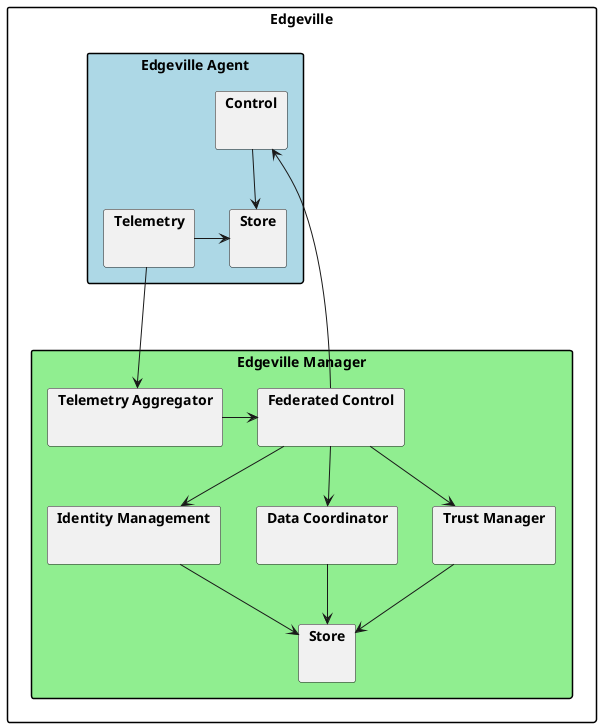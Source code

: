@startuml

skinparam packageStyle rect

package Edgeville {
    package "Edgeville Agent" as EA #lightblue {
      package "Telemetry" as TEA {
      }
      package "Control" as CEA {
      }
      package "Store" as SEA {
      }
      CEA --> SEA
      TEA -> SEA
    }
    package "Edgeville Manager" as EM #lightgreen {
      package "Telemetry Aggregator" as TAEM {
      }
      package "Identity Management" as IMEM {
      }
      package "Data Coordinator" as DCEM {
      }
      package "Federated Control" as FCEM {
      }
      package "Trust Manager" as TMEM {
      }
      package "Store" as SEM {
      }
      FCEM --> TMEM
      FCEM --> IMEM
      TAEM -> FCEM
      DCEM --> SEM
      IMEM --> SEM
      TMEM --> SEM
      FCEM --> DCEM
    }
    TEA ---> TAEM
    FCEM --> CEA
}
@enduml
